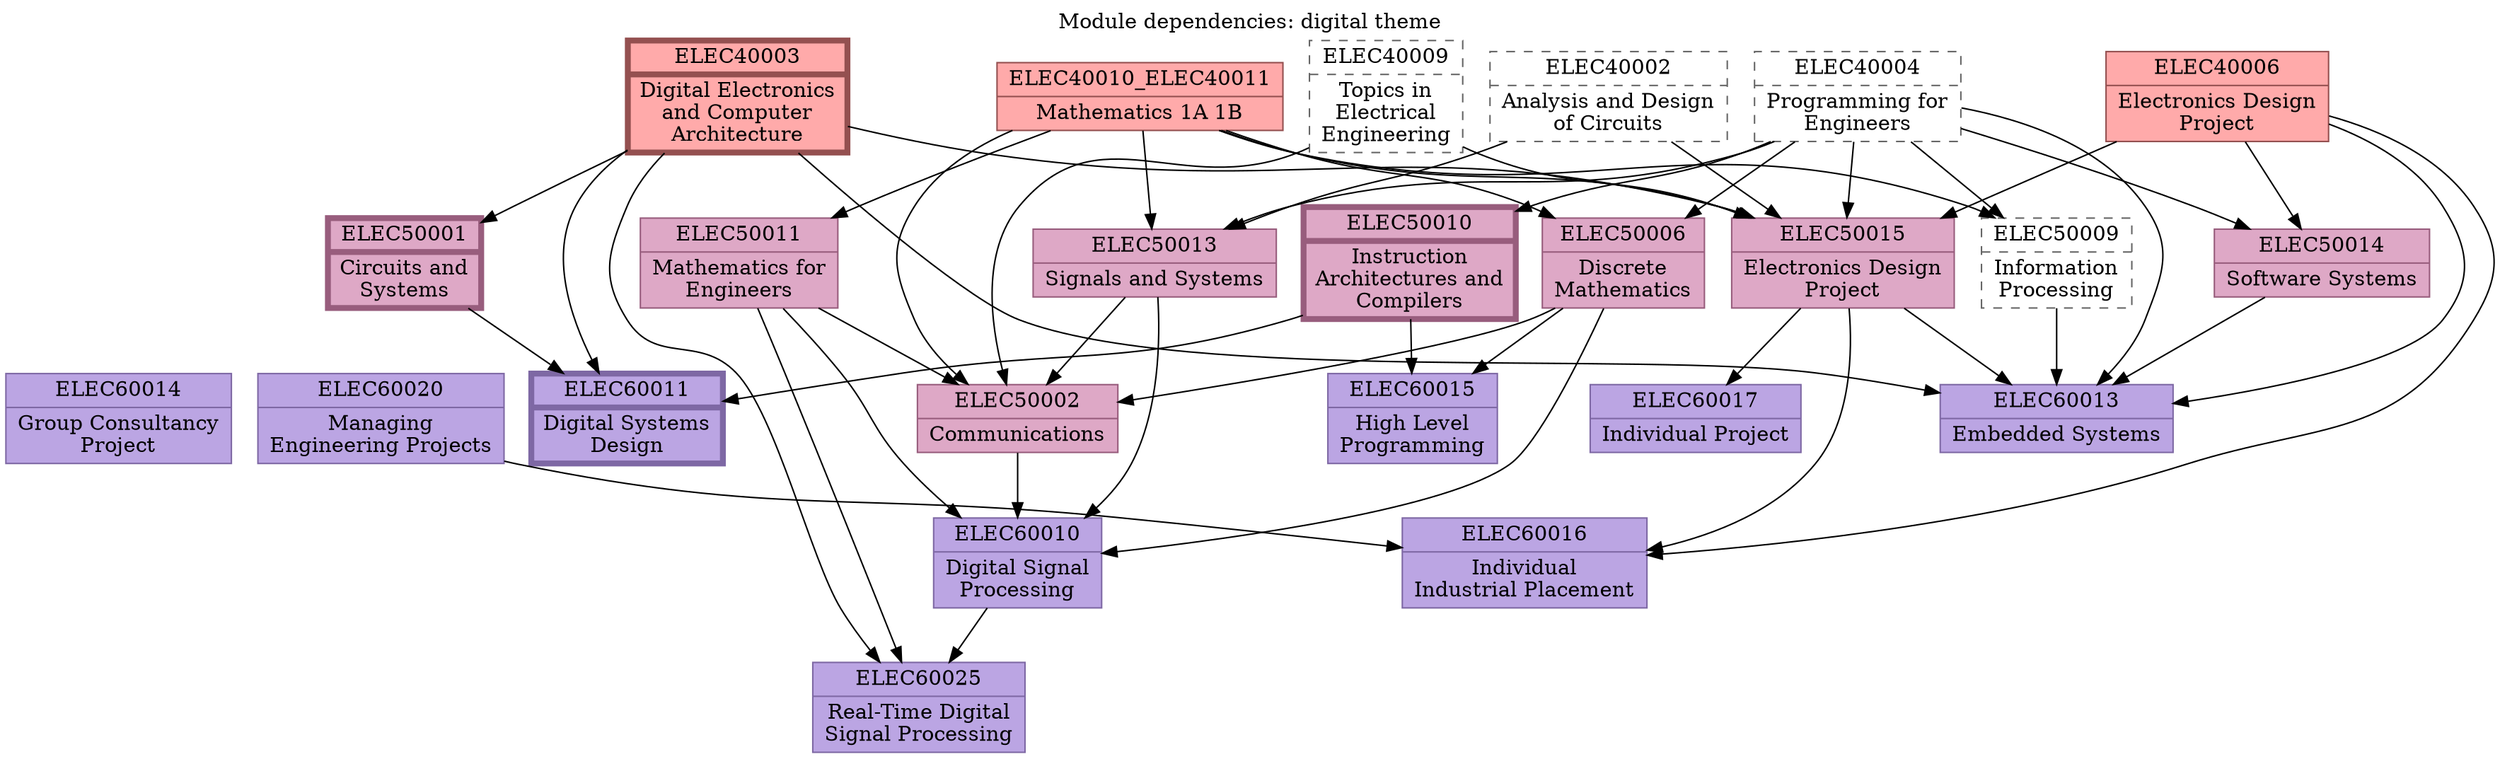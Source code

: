 // This is an auto-generated file. Don't edit this file; edit `modules.yml` instead.

digraph G {
  graph[root="root"];
  node[shape="record", style="filled"];

  node[color="#945050", fillcolor="#ffaaaa", penwidth=4, style="filled"];

  ELEC40003 [label="{ELEC40003 | Digital Electronics\nand Computer\nArchitecture}"];


  node[penwidth=1];

  ELEC40006 [label="{ELEC40006 | Electronics Design\nProject}"];

  ELEC40010_ELEC40011 [label="{ELEC40010_ELEC40011 | Mathematics 1A 1B}"];


  node[color="#666666", fillcolor="#dddddd", style="dashed"];

  ELEC40009 [label="{ELEC40009 | Topics in\nElectrical\nEngineering}"];

  ELEC40002 [label="{ELEC40002 | Analysis and Design\nof Circuits}"];

  ELEC40004 [label="{ELEC40004 | Programming for\nEngineers}"];

  node[color="#985d7d", fillcolor="#dea8c6", penwidth=4, style="filled"];

  ELEC50001 [label="{ELEC50001 | Circuits and\nSystems}"];
  ELEC40003 -> ELEC50001;

  ELEC50010 [label="{ELEC50010 | Instruction\nArchitectures and\nCompilers}"];
  ELEC40004 -> ELEC50010;


  node[penwidth=1];

  ELEC50014 [label="{ELEC50014 | Software Systems}"];
  ELEC40004 -> ELEC50014;
  ELEC40006 -> ELEC50014;

  ELEC50015 [label="{ELEC50015 | Electronics Design\nProject}"];
  ELEC40002 -> ELEC50015;
  ELEC40003 -> ELEC50015;
  ELEC40004 -> ELEC50015;
  ELEC40006 -> ELEC50015;
  ELEC40009 -> ELEC50015;
  ELEC40010_ELEC40011 -> ELEC50015;

  ELEC50002 [label="{ELEC50002 | Communications}"];
  ELEC40009 -> ELEC50002;
  ELEC40010_ELEC40011 -> ELEC50002;
  ELEC50006 -> ELEC50002;
  ELEC50011 -> ELEC50002;
  ELEC50013 -> ELEC50002;

  ELEC50006 [label="{ELEC50006 | Discrete\nMathematics}"];
  ELEC40004 -> ELEC50006;
  ELEC40010_ELEC40011 -> ELEC50006;

  ELEC50011 [label="{ELEC50011 | Mathematics for\nEngineers}"];
  ELEC40010_ELEC40011 -> ELEC50011;


  node[color="#666666", fillcolor="#dddddd", style="dashed"];

  ELEC50009 [label="{ELEC50009 | Information\nProcessing}"];
  ELEC40004 -> ELEC50009;
  ELEC40010_ELEC40011 -> ELEC50009;

  ELEC50013 [label="{ELEC50013 | Signals and Systems}"];
  ELEC40002 -> ELEC50013;
  ELEC40004 -> ELEC50013;
  ELEC40010_ELEC40011 -> ELEC50013;

  node[color="#7e68a4", fillcolor="#bba5e3", penwidth=4, style="filled"];

  ELEC60011 [label="{ELEC60011 | Digital Systems\nDesign}"];
  ELEC40003 -> ELEC60011 [weight=0];
  ELEC50001 -> ELEC60011;
  ELEC50010 -> ELEC60011;


  node[penwidth=1];

  ELEC60013 [label="{ELEC60013 | Embedded Systems}"];
  ELEC40003 -> ELEC60013 [weight=0];
  ELEC40004 -> ELEC60013 [weight=0];
  ELEC40006 -> ELEC60013 [weight=0];
  ELEC50014 -> ELEC60013;
  ELEC50009 -> ELEC60013;
  ELEC50015 -> ELEC60013;

  ELEC60014 [label="{ELEC60014 | Group Consultancy\nProject}"];
  ELEC50001 -> ELEC60014 [style=invis];

  ELEC60015 [label="{ELEC60015 | High Level\nProgramming}"];
  ELEC50010 -> ELEC60015;
  ELEC50006 -> ELEC60015;

  ELEC60016 [label="{ELEC60016 | Individual\nIndustrial Placement}"];
  ELEC40006 -> ELEC60016 [weight=0];
  ELEC50015 -> ELEC60016;
  ELEC60020 -> ELEC60016;

  ELEC60017 [label="{ELEC60017 | Individual Project}"];
  ELEC50015 -> ELEC60017;

  ELEC60025 [label="{ELEC60025 | Real-Time Digital\nSignal Processing}"];
  ELEC40003 -> ELEC60025 [weight=0];
  ELEC50011 -> ELEC60025;
  ELEC60010 -> ELEC60025;


  node[color="#666666", fillcolor="#dddddd", style="dashed"];

  ELEC60020 [label="{ELEC60020 | Managing\nEngineering Projects}"];
  ELEC50001 -> ELEC60020 [style=invis];

  ELEC60010 [label="{ELEC60010 | Digital Signal\nProcessing}"];
  ELEC50006 -> ELEC60010;
  ELEC50011 -> ELEC60010;
  ELEC50013 -> ELEC60010;
  ELEC50002 -> ELEC60010;

  node[color="#4d5395", fillcolor="#9aa3ff", penwidth=4, style="filled"];


  node[penwidth=1];


  node[color="#666666", fillcolor="#dddddd", style="dashed"];

  // title
  labelloc="t";
  label="Module dependencies: digital theme";
}
